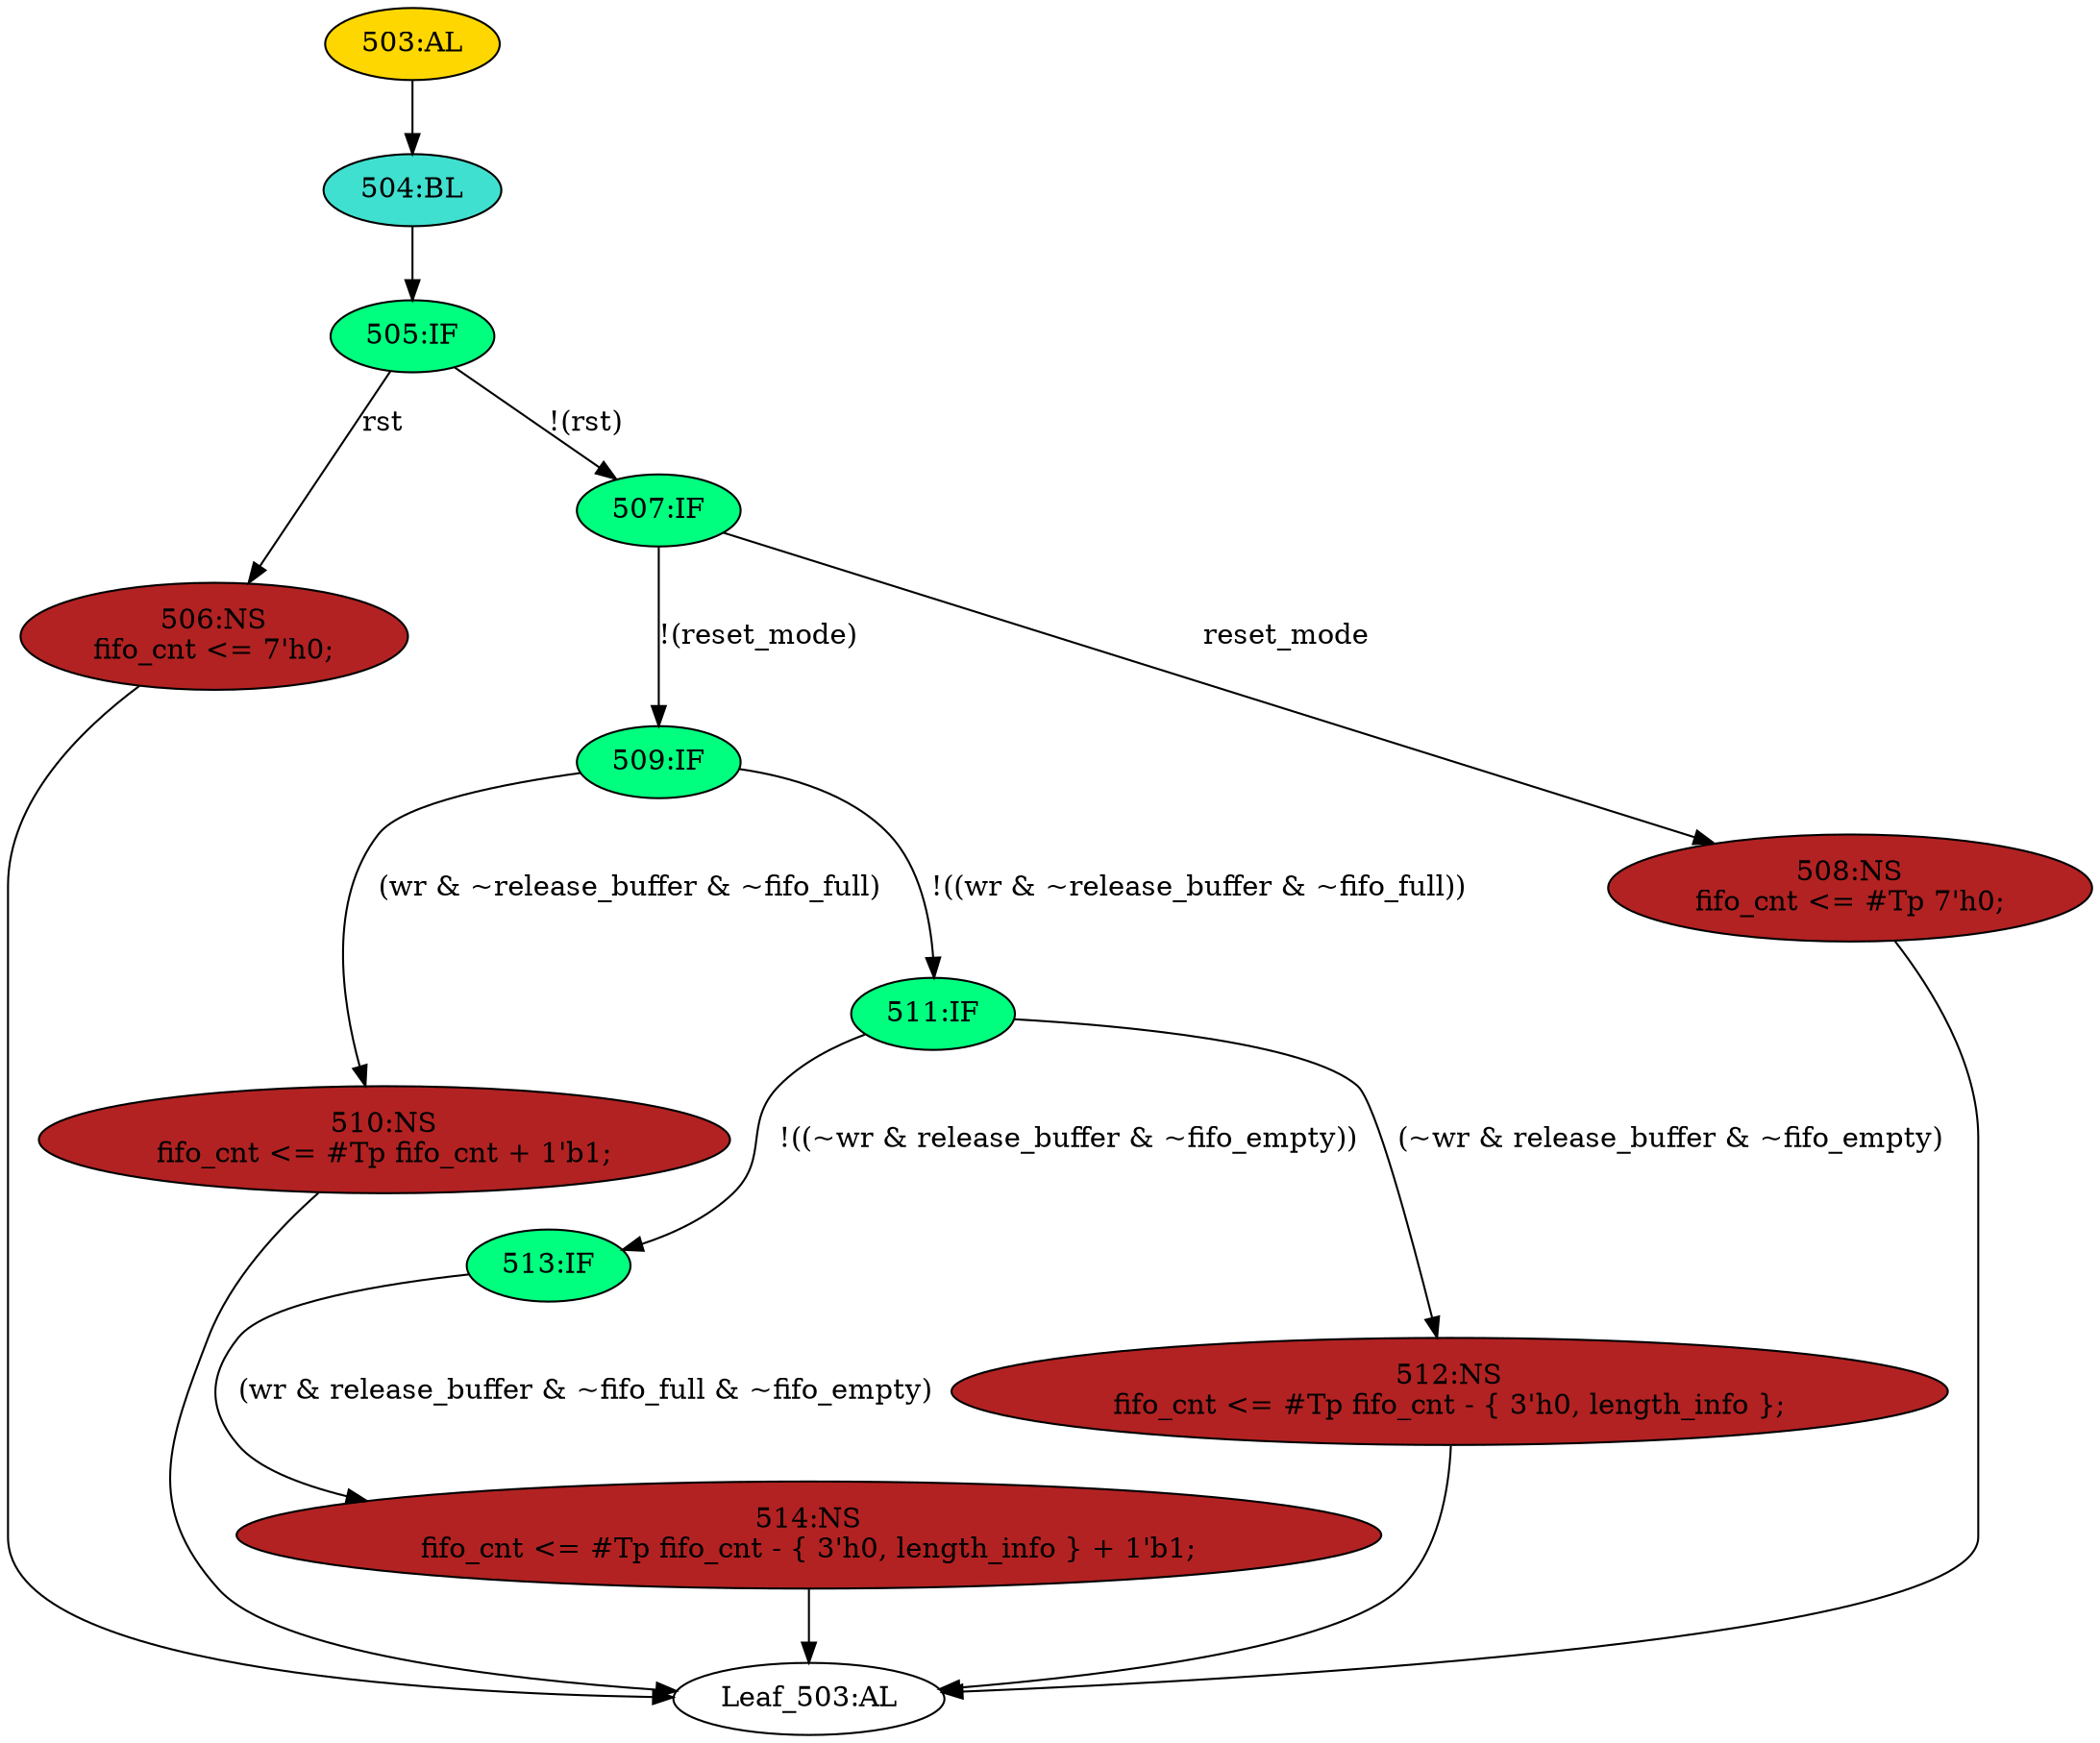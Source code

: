 strict digraph "" {
	node [label="\N"];
	"510:NS"	 [ast="<pyverilog.vparser.ast.NonblockingSubstitution object at 0x7feea1c0d350>",
		fillcolor=firebrick,
		label="510:NS
fifo_cnt <= #Tp fifo_cnt + 1'b1;",
		statements="[<pyverilog.vparser.ast.NonblockingSubstitution object at 0x7feea1c0d350>]",
		style=filled,
		typ=NonblockingSubstitution];
	"Leaf_503:AL"	 [def_var="['fifo_cnt']",
		label="Leaf_503:AL"];
	"510:NS" -> "Leaf_503:AL"	 [cond="[]",
		lineno=None];
	"503:AL"	 [ast="<pyverilog.vparser.ast.Always object at 0x7feea1c0d690>",
		clk_sens=True,
		fillcolor=gold,
		label="503:AL",
		sens="['clk', 'rst']",
		statements="[]",
		style=filled,
		typ=Always,
		use_var="['length_info', 'fifo_full', 'fifo_empty', 'reset_mode', 'release_buffer', 'wr', 'fifo_cnt', 'rst']"];
	"504:BL"	 [ast="<pyverilog.vparser.ast.Block object at 0x7feea1c0d810>",
		fillcolor=turquoise,
		label="504:BL",
		statements="[]",
		style=filled,
		typ=Block];
	"503:AL" -> "504:BL"	 [cond="[]",
		lineno=None];
	"513:IF"	 [ast="<pyverilog.vparser.ast.IfStatement object at 0x7feea1c0d990>",
		fillcolor=springgreen,
		label="513:IF",
		statements="[]",
		style=filled,
		typ=IfStatement];
	"514:NS"	 [ast="<pyverilog.vparser.ast.NonblockingSubstitution object at 0x7feea1c0da10>",
		fillcolor=firebrick,
		label="514:NS
fifo_cnt <= #Tp fifo_cnt - { 3'h0, length_info } + 1'b1;",
		statements="[<pyverilog.vparser.ast.NonblockingSubstitution object at 0x7feea1c0da10>]",
		style=filled,
		typ=NonblockingSubstitution];
	"513:IF" -> "514:NS"	 [cond="['wr', 'release_buffer', 'fifo_full', 'fifo_empty']",
		label="(wr & release_buffer & ~fifo_full & ~fifo_empty)",
		lineno=513];
	"505:IF"	 [ast="<pyverilog.vparser.ast.IfStatement object at 0x7feea1c0d850>",
		fillcolor=springgreen,
		label="505:IF",
		statements="[]",
		style=filled,
		typ=IfStatement];
	"506:NS"	 [ast="<pyverilog.vparser.ast.NonblockingSubstitution object at 0x7feea1c0e890>",
		fillcolor=firebrick,
		label="506:NS
fifo_cnt <= 7'h0;",
		statements="[<pyverilog.vparser.ast.NonblockingSubstitution object at 0x7feea1c0e890>]",
		style=filled,
		typ=NonblockingSubstitution];
	"505:IF" -> "506:NS"	 [cond="['rst']",
		label=rst,
		lineno=505];
	"507:IF"	 [ast="<pyverilog.vparser.ast.IfStatement object at 0x7feea1c0d8d0>",
		fillcolor=springgreen,
		label="507:IF",
		statements="[]",
		style=filled,
		typ=IfStatement];
	"505:IF" -> "507:IF"	 [cond="['rst']",
		label="!(rst)",
		lineno=505];
	"509:IF"	 [ast="<pyverilog.vparser.ast.IfStatement object at 0x7feea1c0d910>",
		fillcolor=springgreen,
		label="509:IF",
		statements="[]",
		style=filled,
		typ=IfStatement];
	"509:IF" -> "510:NS"	 [cond="['wr', 'release_buffer', 'fifo_full']",
		label="(wr & ~release_buffer & ~fifo_full)",
		lineno=509];
	"511:IF"	 [ast="<pyverilog.vparser.ast.IfStatement object at 0x7feea1c0d950>",
		fillcolor=springgreen,
		label="511:IF",
		statements="[]",
		style=filled,
		typ=IfStatement];
	"509:IF" -> "511:IF"	 [cond="['wr', 'release_buffer', 'fifo_full']",
		label="!((wr & ~release_buffer & ~fifo_full))",
		lineno=509];
	"506:NS" -> "Leaf_503:AL"	 [cond="[]",
		lineno=None];
	"508:NS"	 [ast="<pyverilog.vparser.ast.NonblockingSubstitution object at 0x7feea1c0e690>",
		fillcolor=firebrick,
		label="508:NS
fifo_cnt <= #Tp 7'h0;",
		statements="[<pyverilog.vparser.ast.NonblockingSubstitution object at 0x7feea1c0e690>]",
		style=filled,
		typ=NonblockingSubstitution];
	"508:NS" -> "Leaf_503:AL"	 [cond="[]",
		lineno=None];
	"511:IF" -> "513:IF"	 [cond="['wr', 'release_buffer', 'fifo_empty']",
		label="!((~wr & release_buffer & ~fifo_empty))",
		lineno=511];
	"512:NS"	 [ast="<pyverilog.vparser.ast.NonblockingSubstitution object at 0x7feea1c0dfd0>",
		fillcolor=firebrick,
		label="512:NS
fifo_cnt <= #Tp fifo_cnt - { 3'h0, length_info };",
		statements="[<pyverilog.vparser.ast.NonblockingSubstitution object at 0x7feea1c0dfd0>]",
		style=filled,
		typ=NonblockingSubstitution];
	"511:IF" -> "512:NS"	 [cond="['wr', 'release_buffer', 'fifo_empty']",
		label="(~wr & release_buffer & ~fifo_empty)",
		lineno=511];
	"504:BL" -> "505:IF"	 [cond="[]",
		lineno=None];
	"507:IF" -> "509:IF"	 [cond="['reset_mode']",
		label="!(reset_mode)",
		lineno=507];
	"507:IF" -> "508:NS"	 [cond="['reset_mode']",
		label=reset_mode,
		lineno=507];
	"512:NS" -> "Leaf_503:AL"	 [cond="[]",
		lineno=None];
	"514:NS" -> "Leaf_503:AL"	 [cond="[]",
		lineno=None];
}
